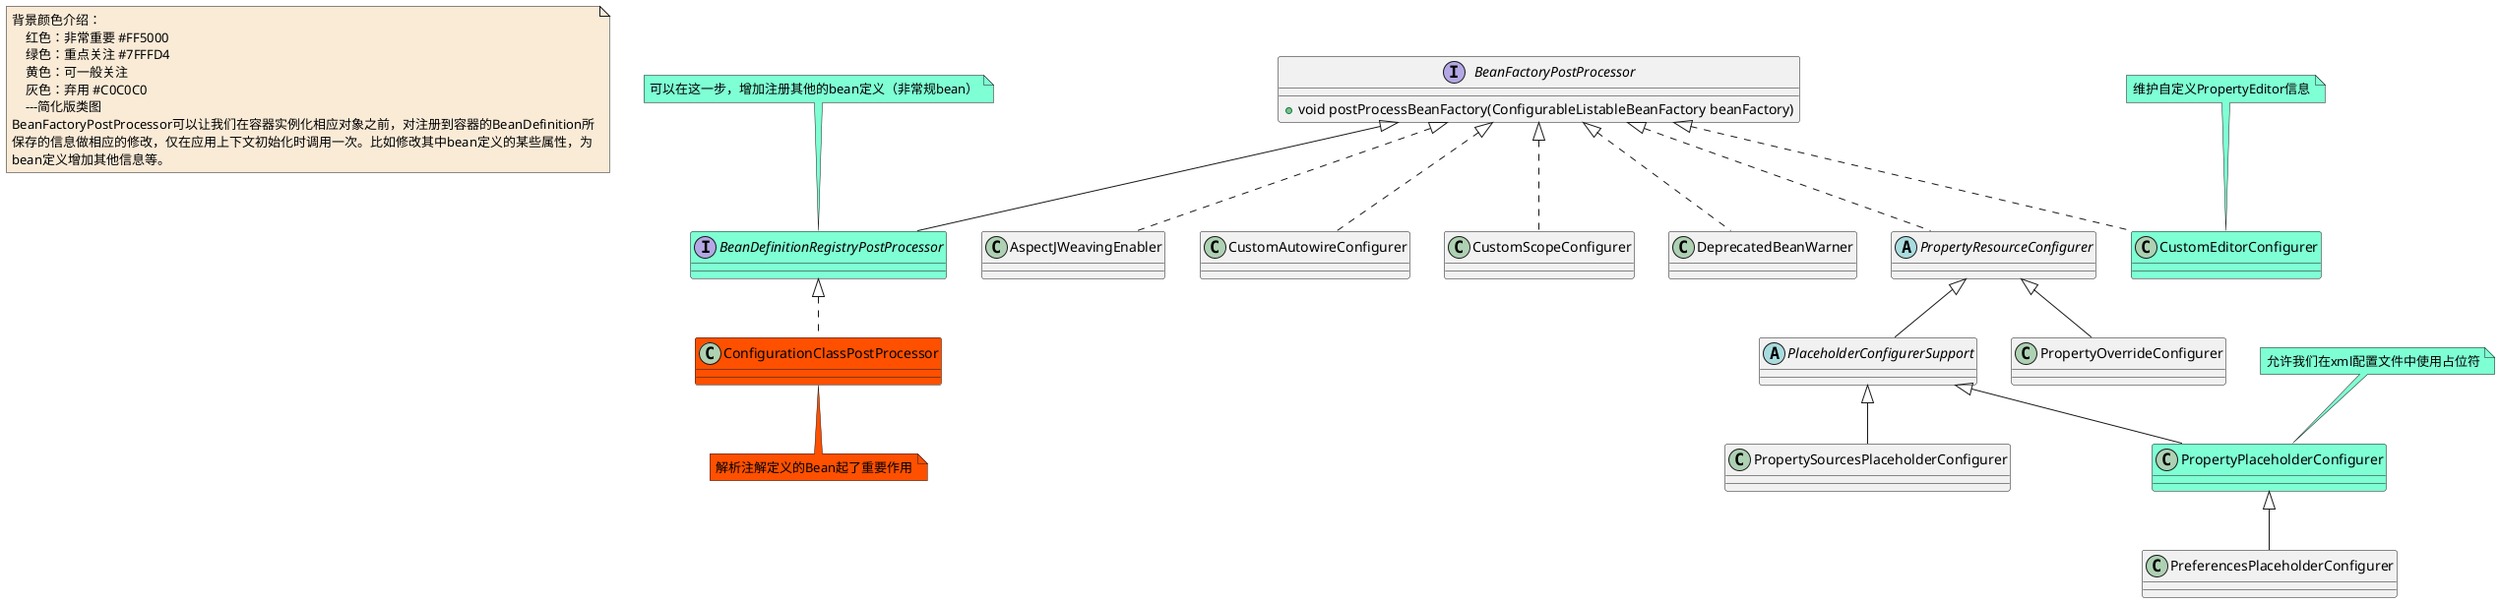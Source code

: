 @startuml

note  as N1 #FAEBD7
    背景颜色介绍：
        红色：非常重要 #FF5000
        绿色：重点关注 #7FFFD4
        黄色：可一般关注
        灰色：弃用 #C0C0C0
        ---简化版类图
    BeanFactoryPostProcessor可以让我们在容器实例化相应对象之前，对注册到容器的BeanDefinition所
    保存的信息做相应的修改，仅在应用上下文初始化时调用一次。比如修改其中bean定义的某些属性，为
    bean定义增加其他信息等。
end note

interface BeanFactoryPostProcessor
BeanFactoryPostProcessor : +void postProcessBeanFactory(ConfigurableListableBeanFactory beanFactory)
class AspectJWeavingEnabler
interface BeanDefinitionRegistryPostProcessor #7FFFD4
note top #7FFFD4: 可以在这一步，增加注册其他的bean定义（非常规bean）
class ConfigurationClassPostProcessor #FF5000
note bottom #FF5000: 解析注解定义的Bean起了重要作用
class CustomAutowireConfigurer
class CustomEditorConfigurer  #7FFFD4
note top #7FFFD4: 维护自定义PropertyEditor信息

class CustomScopeConfigurer
class DeprecatedBeanWarner
abstract class PlaceholderConfigurerSupport
class PreferencesPlaceholderConfigurer
class PropertyOverrideConfigurer
class PropertyPlaceholderConfigurer  #7FFFD4
note top #7FFFD4: 允许我们在xml配置文件中使用占位符
class PropertyOverrideConfigurer
abstract class PropertyResourceConfigurer
class PropertySourcesPlaceholderConfigurer

BeanDefinitionRegistryPostProcessor <|.. ConfigurationClassPostProcessor

BeanFactoryPostProcessor <|.. AspectJWeavingEnabler
BeanFactoryPostProcessor <|-- BeanDefinitionRegistryPostProcessor
BeanFactoryPostProcessor <|.. CustomAutowireConfigurer
BeanFactoryPostProcessor <|.. CustomEditorConfigurer
BeanFactoryPostProcessor <|.. CustomScopeConfigurer
BeanFactoryPostProcessor <|.. DeprecatedBeanWarner
BeanFactoryPostProcessor <|.. PropertyResourceConfigurer



PlaceholderConfigurerSupport <|-- PropertyPlaceholderConfigurer
PlaceholderConfigurerSupport <|-- PropertySourcesPlaceholderConfigurer


PropertyPlaceholderConfigurer <|-- PreferencesPlaceholderConfigurer


PropertyResourceConfigurer <|-- PlaceholderConfigurerSupport
PropertyResourceConfigurer <|-- PropertyOverrideConfigurer





@enduml